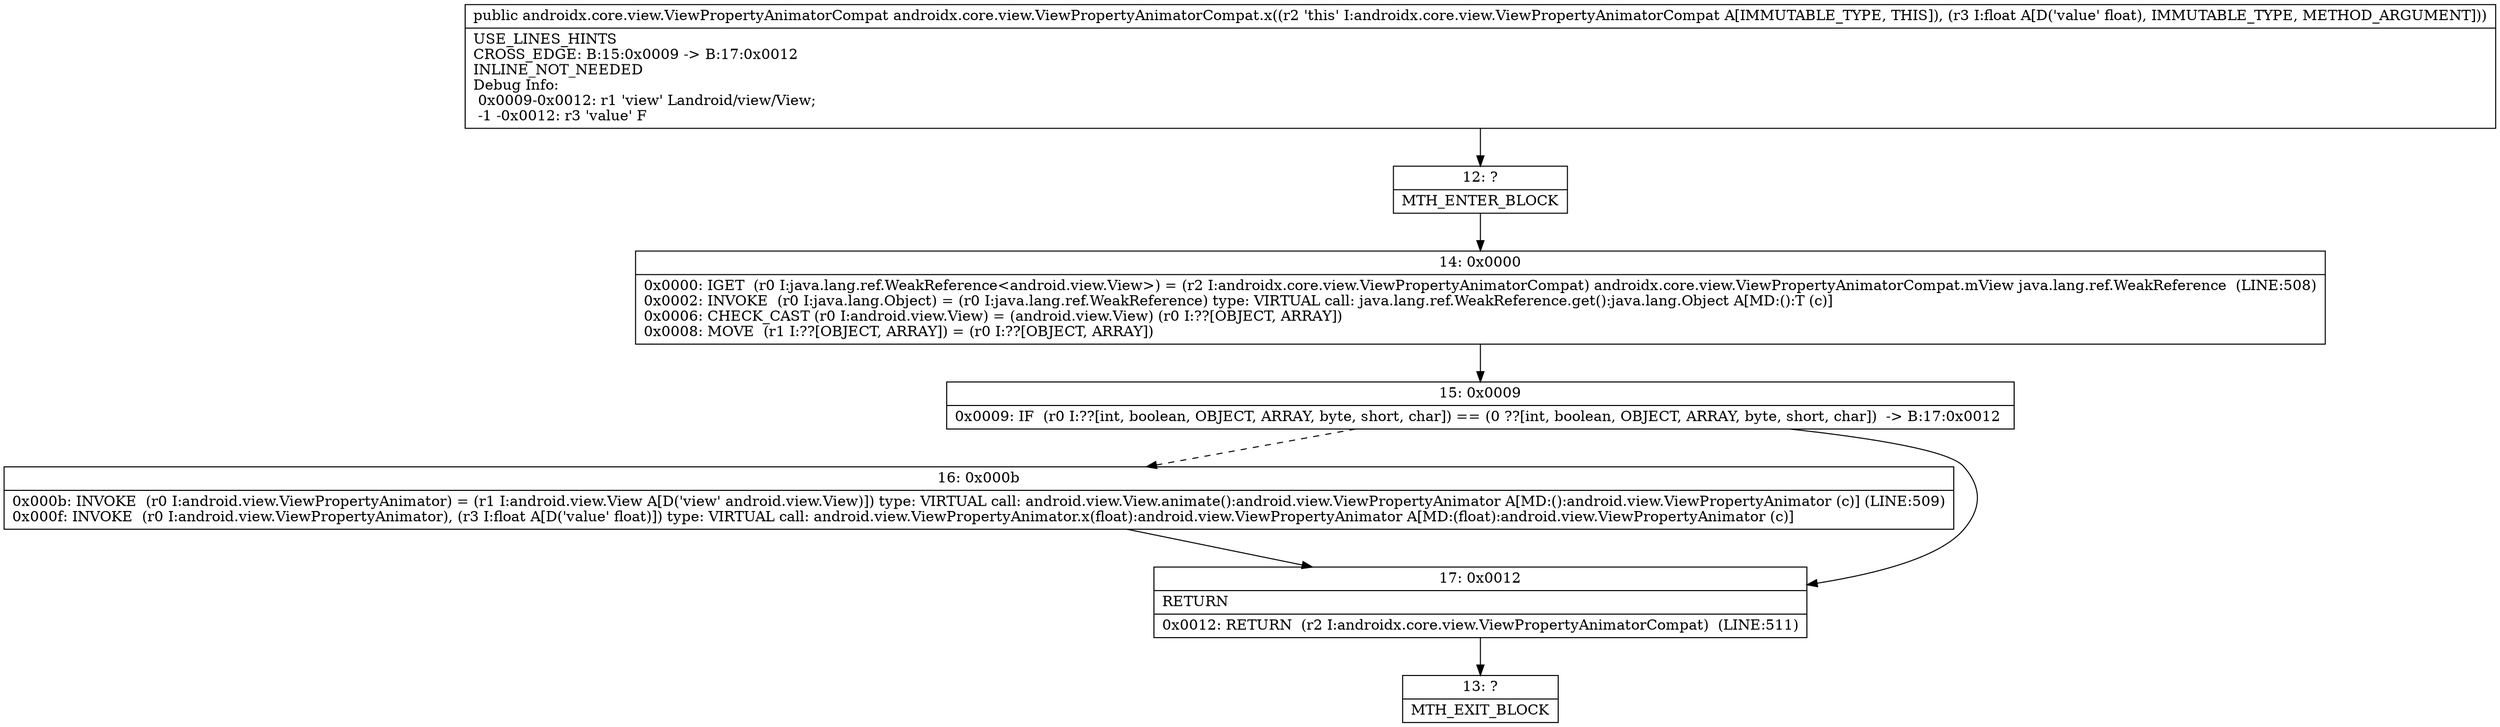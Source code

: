 digraph "CFG forandroidx.core.view.ViewPropertyAnimatorCompat.x(F)Landroidx\/core\/view\/ViewPropertyAnimatorCompat;" {
Node_12 [shape=record,label="{12\:\ ?|MTH_ENTER_BLOCK\l}"];
Node_14 [shape=record,label="{14\:\ 0x0000|0x0000: IGET  (r0 I:java.lang.ref.WeakReference\<android.view.View\>) = (r2 I:androidx.core.view.ViewPropertyAnimatorCompat) androidx.core.view.ViewPropertyAnimatorCompat.mView java.lang.ref.WeakReference  (LINE:508)\l0x0002: INVOKE  (r0 I:java.lang.Object) = (r0 I:java.lang.ref.WeakReference) type: VIRTUAL call: java.lang.ref.WeakReference.get():java.lang.Object A[MD:():T (c)]\l0x0006: CHECK_CAST (r0 I:android.view.View) = (android.view.View) (r0 I:??[OBJECT, ARRAY]) \l0x0008: MOVE  (r1 I:??[OBJECT, ARRAY]) = (r0 I:??[OBJECT, ARRAY]) \l}"];
Node_15 [shape=record,label="{15\:\ 0x0009|0x0009: IF  (r0 I:??[int, boolean, OBJECT, ARRAY, byte, short, char]) == (0 ??[int, boolean, OBJECT, ARRAY, byte, short, char])  \-\> B:17:0x0012 \l}"];
Node_16 [shape=record,label="{16\:\ 0x000b|0x000b: INVOKE  (r0 I:android.view.ViewPropertyAnimator) = (r1 I:android.view.View A[D('view' android.view.View)]) type: VIRTUAL call: android.view.View.animate():android.view.ViewPropertyAnimator A[MD:():android.view.ViewPropertyAnimator (c)] (LINE:509)\l0x000f: INVOKE  (r0 I:android.view.ViewPropertyAnimator), (r3 I:float A[D('value' float)]) type: VIRTUAL call: android.view.ViewPropertyAnimator.x(float):android.view.ViewPropertyAnimator A[MD:(float):android.view.ViewPropertyAnimator (c)]\l}"];
Node_17 [shape=record,label="{17\:\ 0x0012|RETURN\l|0x0012: RETURN  (r2 I:androidx.core.view.ViewPropertyAnimatorCompat)  (LINE:511)\l}"];
Node_13 [shape=record,label="{13\:\ ?|MTH_EXIT_BLOCK\l}"];
MethodNode[shape=record,label="{public androidx.core.view.ViewPropertyAnimatorCompat androidx.core.view.ViewPropertyAnimatorCompat.x((r2 'this' I:androidx.core.view.ViewPropertyAnimatorCompat A[IMMUTABLE_TYPE, THIS]), (r3 I:float A[D('value' float), IMMUTABLE_TYPE, METHOD_ARGUMENT]))  | USE_LINES_HINTS\lCROSS_EDGE: B:15:0x0009 \-\> B:17:0x0012\lINLINE_NOT_NEEDED\lDebug Info:\l  0x0009\-0x0012: r1 'view' Landroid\/view\/View;\l  \-1 \-0x0012: r3 'value' F\l}"];
MethodNode -> Node_12;Node_12 -> Node_14;
Node_14 -> Node_15;
Node_15 -> Node_16[style=dashed];
Node_15 -> Node_17;
Node_16 -> Node_17;
Node_17 -> Node_13;
}

